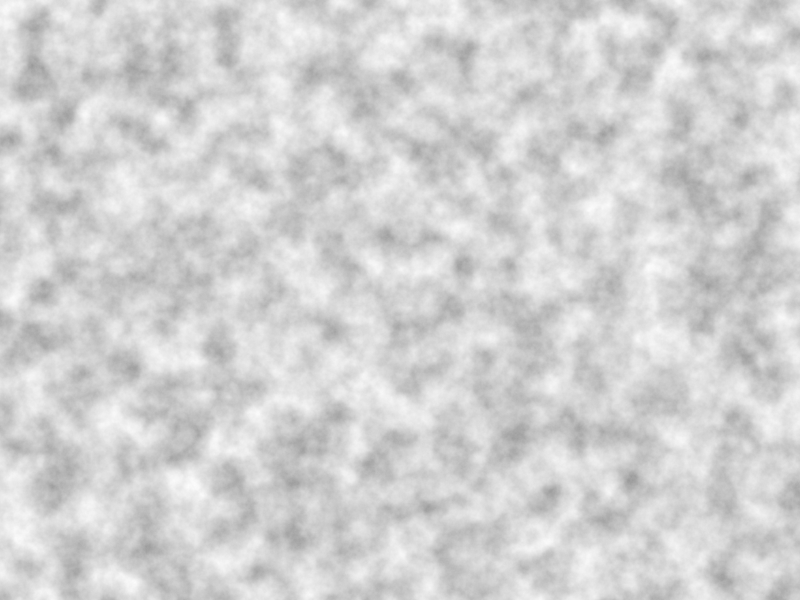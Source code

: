 include "colors.inc"

camera {
       location <0, 0, -10>
        look_at <0,0,0>
} 
 
 
plane { z, 10
        pigment {
                wrinkles
                color_map {
                        [0 0.3*White]
                        [1 White]
        }
        }
} 


light_source { <0, 20, -100> color White } 
